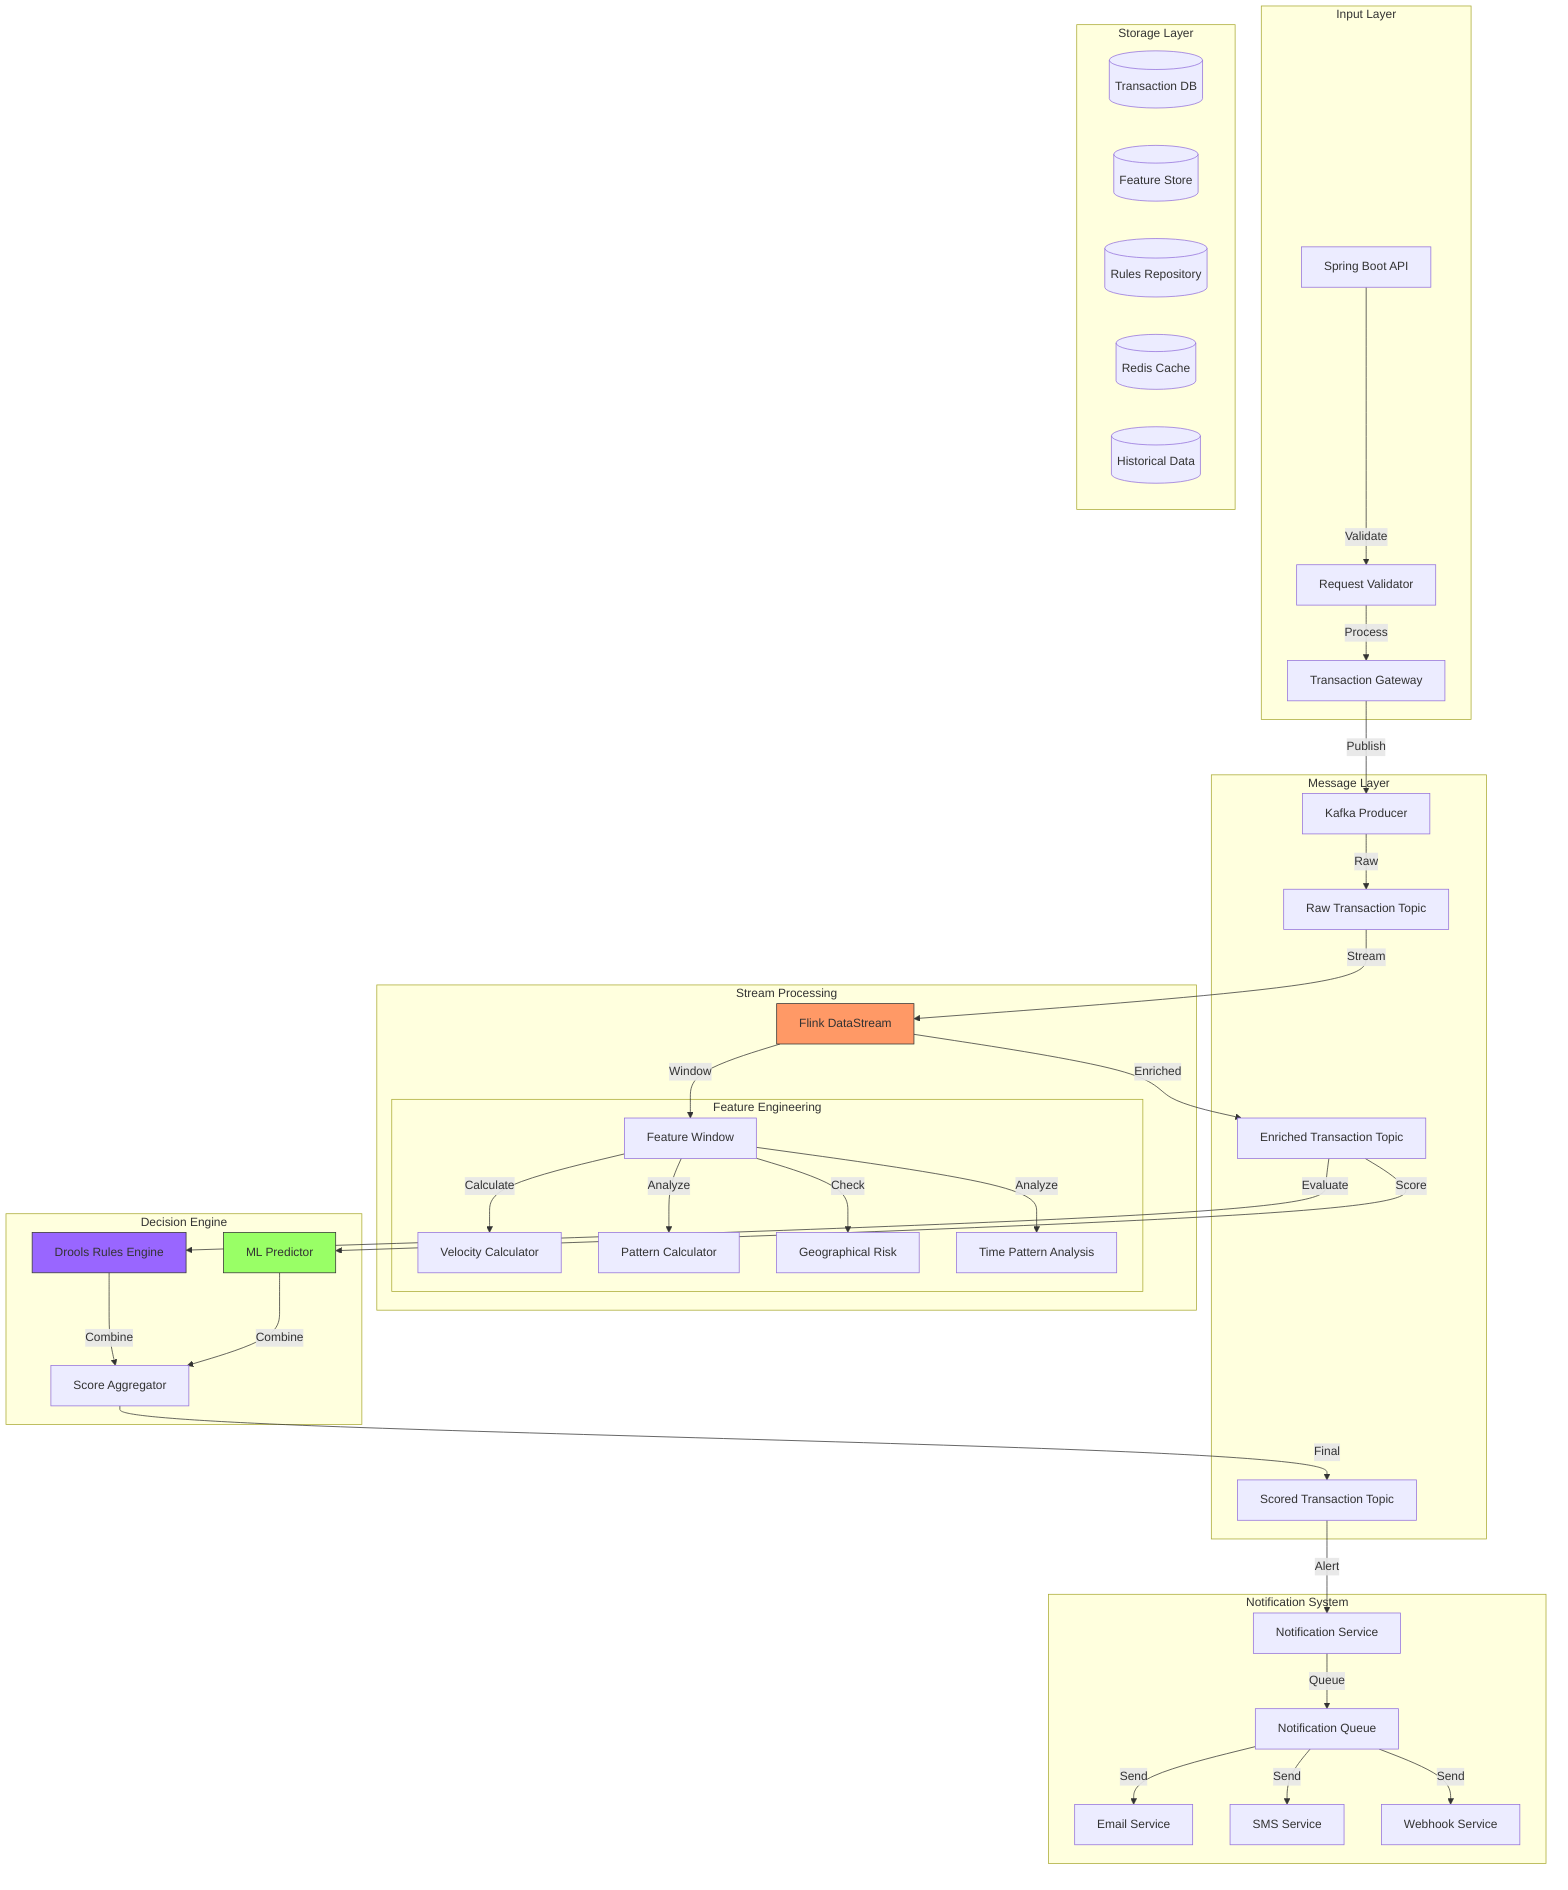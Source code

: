 graph TD
    subgraph Input Layer
        API[Spring Boot API]
        VL[Request Validator]
        TG[Transaction Gateway]
    end

    subgraph Message Layer
        KP[Kafka Producer]
        KT1[Raw Transaction Topic]
        KT2[Enriched Transaction Topic]
        KT3[Scored Transaction Topic]
    end

    subgraph Stream Processing
        FS[Flink DataStream]
        subgraph Feature Engineering
            FW[Feature Window]
            VC[Velocity Calculator]
            PC[Pattern Calculator]
            GC[Geographical Risk]
            TC[Time Pattern Analysis]
        end
    end

    subgraph Decision Engine
        DR[Drools Rules Engine]
        ML[ML Predictor]
        SC[Score Aggregator]
    end

    subgraph Storage Layer
        TD[(Transaction DB)]
        FD[(Feature Store)]
        RD[(Rules Repository)]
        CD[(Redis Cache)]
        HD[(Historical Data)]
    end

    subgraph Notification System
        NS[Notification Service]
        ES[Email Service]
        SS[SMS Service]
        WH[Webhook Service]
        NQ[Notification Queue]
    end

    API -->|Validate| VL
    VL -->|Process| TG
    TG -->|Publish| KP
    KP -->|Raw| KT1
    KT1 -->|Stream| FS
    FS -->|Window| FW
    FW -->|Calculate| VC
    FW -->|Analyze| PC
    FW -->|Check| GC
    FW -->|Analyze| TC

    FS -->|Enriched| KT2
    KT2 -->|Evaluate| DR
    KT2 -->|Score| ML
    DR -->|Combine| SC
    ML -->|Combine| SC
    SC -->|Final| KT3

    KT3 -->|Alert| NS
    NS -->|Queue| NQ
    NQ -->|Send| ES
    NQ -->|Send| SS
    NQ -->|Send| WH

    style FS fill:#f96,stroke:#333
    style DR fill:#96f,stroke:#333
    style ML fill:#9f6,stroke:#333